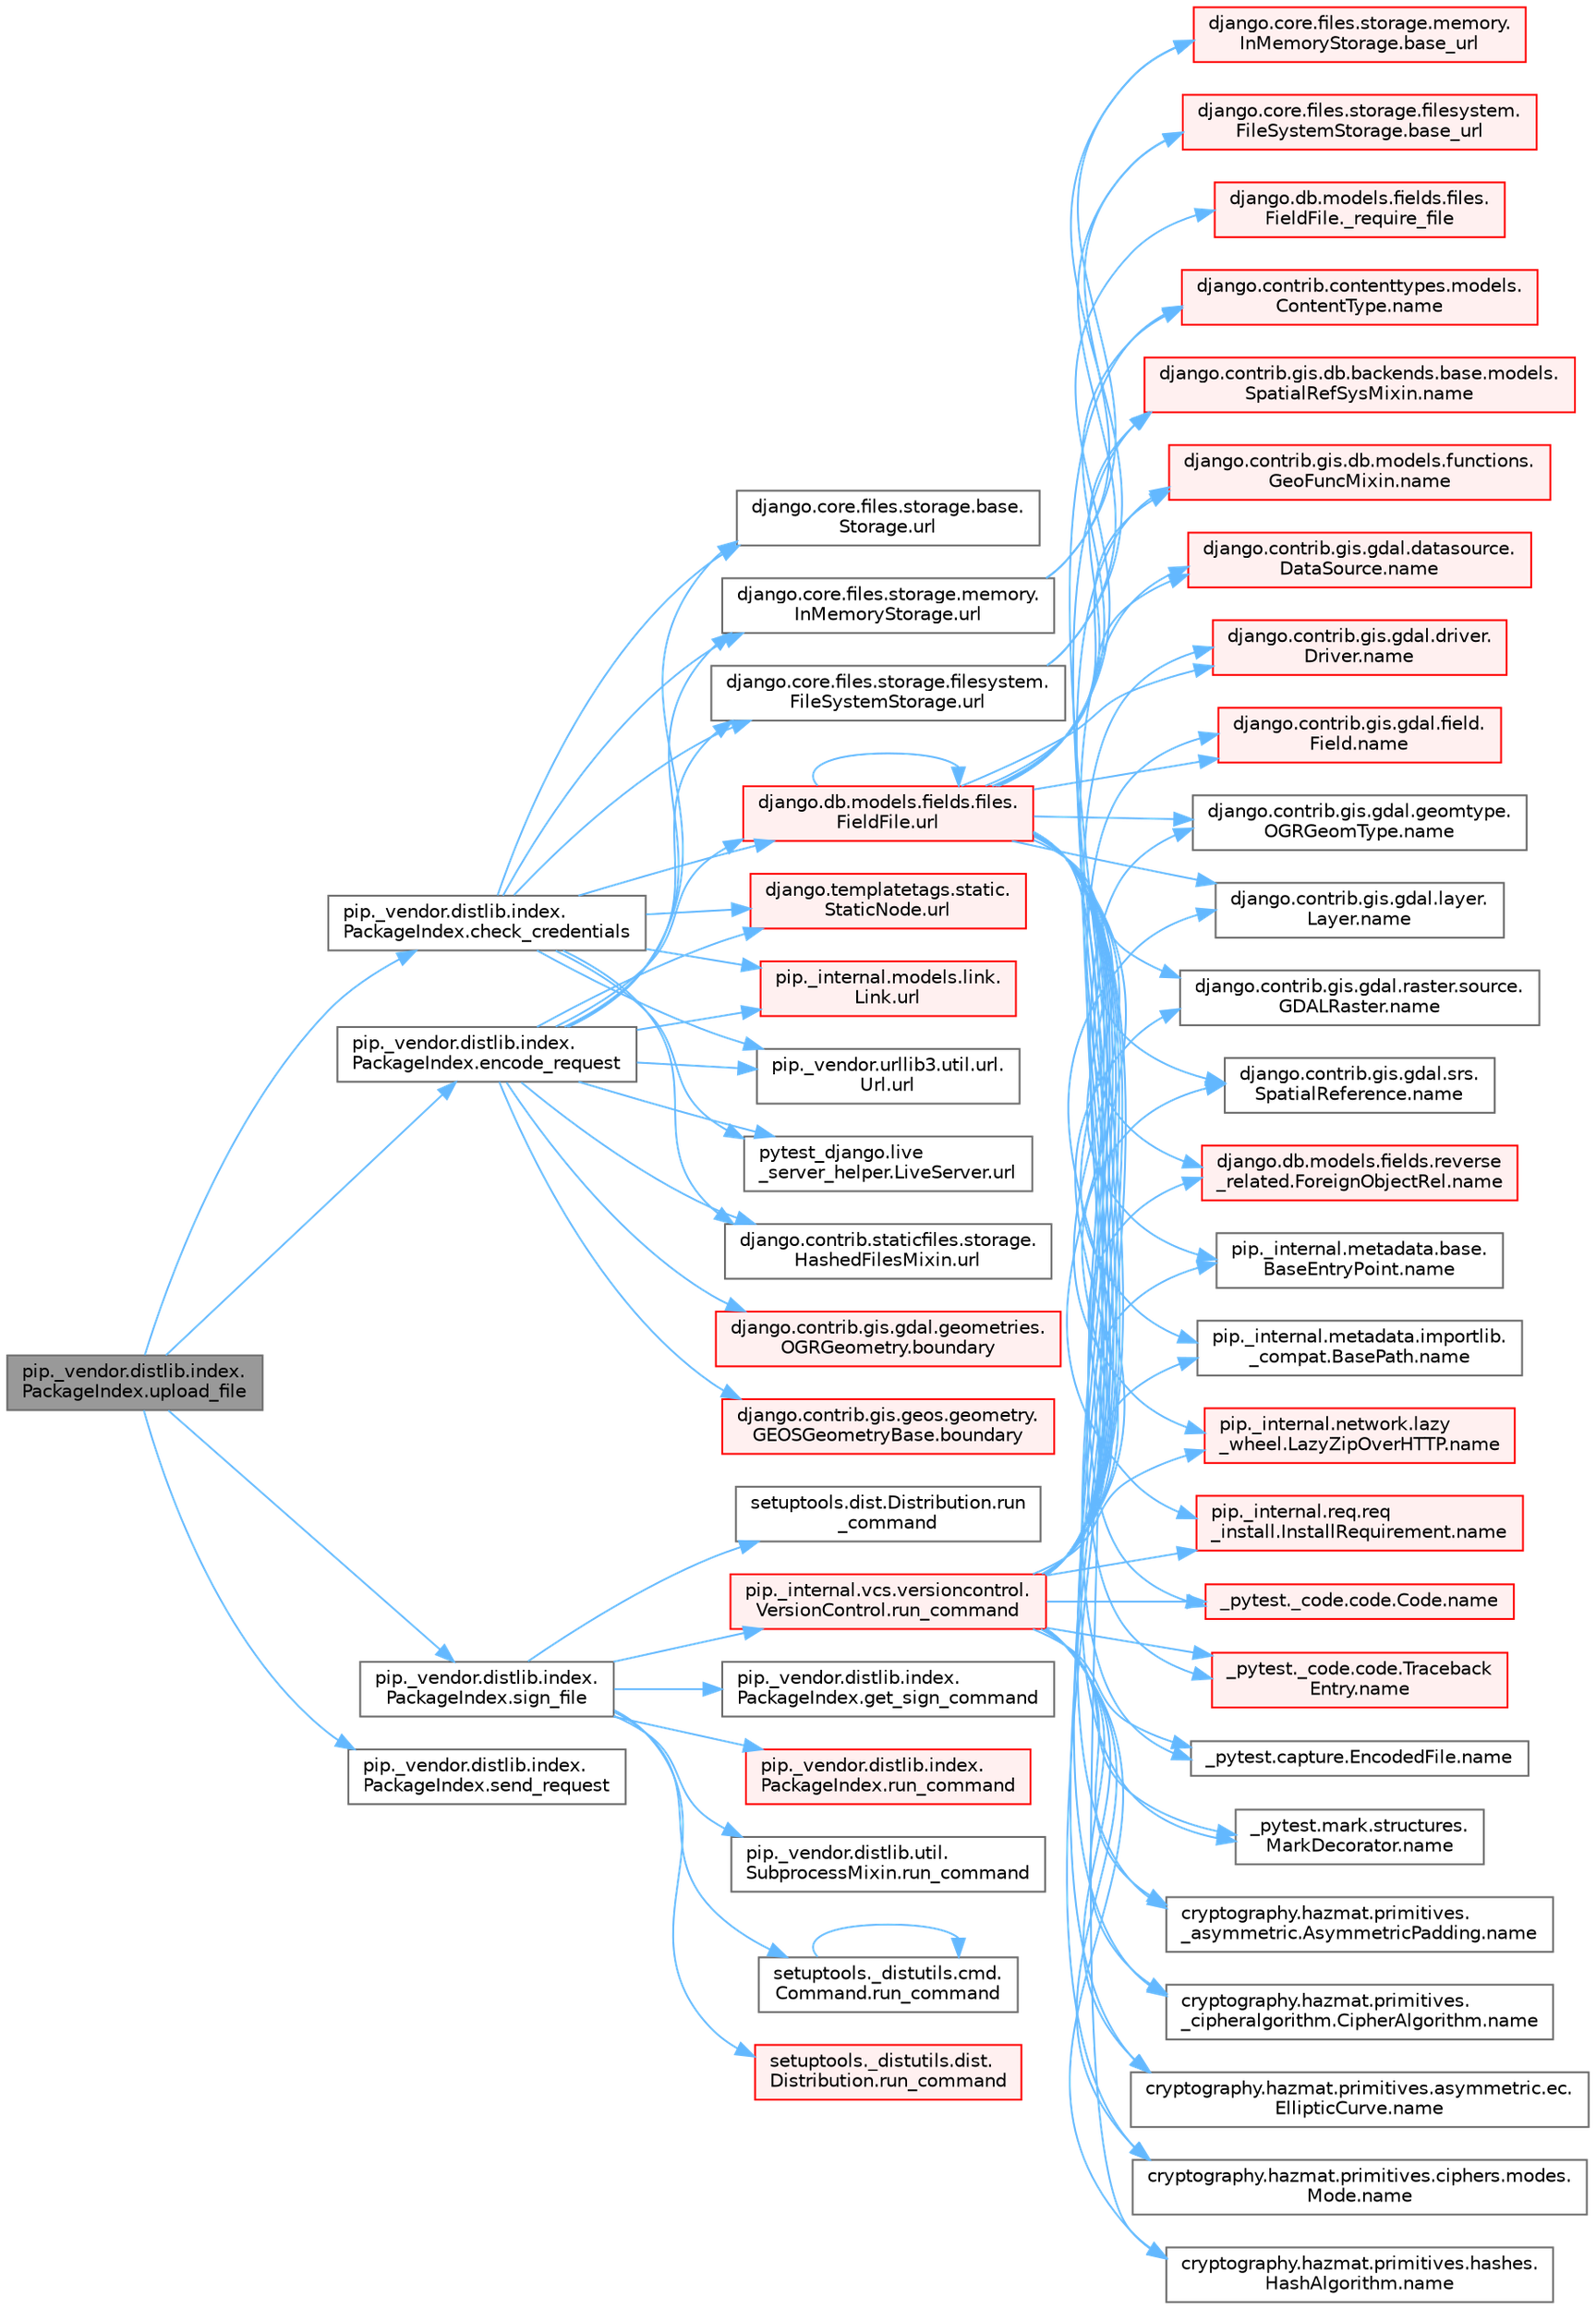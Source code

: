 digraph "pip._vendor.distlib.index.PackageIndex.upload_file"
{
 // LATEX_PDF_SIZE
  bgcolor="transparent";
  edge [fontname=Helvetica,fontsize=10,labelfontname=Helvetica,labelfontsize=10];
  node [fontname=Helvetica,fontsize=10,shape=box,height=0.2,width=0.4];
  rankdir="LR";
  Node1 [id="Node000001",label="pip._vendor.distlib.index.\lPackageIndex.upload_file",height=0.2,width=0.4,color="gray40", fillcolor="grey60", style="filled", fontcolor="black",tooltip=" "];
  Node1 -> Node2 [id="edge1_Node000001_Node000002",color="steelblue1",style="solid",tooltip=" "];
  Node2 [id="Node000002",label="pip._vendor.distlib.index.\lPackageIndex.check_credentials",height=0.2,width=0.4,color="grey40", fillcolor="white", style="filled",URL="$classpip_1_1__vendor_1_1distlib_1_1index_1_1_package_index.html#ace25b040947d873c461072c006501c8c",tooltip=" "];
  Node2 -> Node3 [id="edge2_Node000002_Node000003",color="steelblue1",style="solid",tooltip=" "];
  Node3 [id="Node000003",label="django.contrib.staticfiles.storage.\lHashedFilesMixin.url",height=0.2,width=0.4,color="grey40", fillcolor="white", style="filled",URL="$classdjango_1_1contrib_1_1staticfiles_1_1storage_1_1_hashed_files_mixin.html#a81f974c7dd835781c0da370a9b83c70e",tooltip=" "];
  Node2 -> Node4 [id="edge3_Node000002_Node000004",color="steelblue1",style="solid",tooltip=" "];
  Node4 [id="Node000004",label="django.core.files.storage.base.\lStorage.url",height=0.2,width=0.4,color="grey40", fillcolor="white", style="filled",URL="$classdjango_1_1core_1_1files_1_1storage_1_1base_1_1_storage.html#a536c05b2d068ca7f08976a4cbd8957f8",tooltip=" "];
  Node2 -> Node5 [id="edge4_Node000002_Node000005",color="steelblue1",style="solid",tooltip=" "];
  Node5 [id="Node000005",label="django.core.files.storage.filesystem.\lFileSystemStorage.url",height=0.2,width=0.4,color="grey40", fillcolor="white", style="filled",URL="$classdjango_1_1core_1_1files_1_1storage_1_1filesystem_1_1_file_system_storage.html#a3bfcbd43a95c6ee84835ca43de1b4a62",tooltip=" "];
  Node5 -> Node6 [id="edge5_Node000005_Node000006",color="steelblue1",style="solid",tooltip=" "];
  Node6 [id="Node000006",label="django.core.files.storage.filesystem.\lFileSystemStorage.base_url",height=0.2,width=0.4,color="red", fillcolor="#FFF0F0", style="filled",URL="$classdjango_1_1core_1_1files_1_1storage_1_1filesystem_1_1_file_system_storage.html#abfebd8ecb8a8b7bb71fabb308172b71d",tooltip=" "];
  Node5 -> Node8 [id="edge6_Node000005_Node000008",color="steelblue1",style="solid",tooltip=" "];
  Node8 [id="Node000008",label="django.core.files.storage.memory.\lInMemoryStorage.base_url",height=0.2,width=0.4,color="red", fillcolor="#FFF0F0", style="filled",URL="$classdjango_1_1core_1_1files_1_1storage_1_1memory_1_1_in_memory_storage.html#abe19b8e26aba6c42befadd718d35bf7d",tooltip=" "];
  Node2 -> Node9 [id="edge7_Node000002_Node000009",color="steelblue1",style="solid",tooltip=" "];
  Node9 [id="Node000009",label="django.core.files.storage.memory.\lInMemoryStorage.url",height=0.2,width=0.4,color="grey40", fillcolor="white", style="filled",URL="$classdjango_1_1core_1_1files_1_1storage_1_1memory_1_1_in_memory_storage.html#a3927991235f4ed2724a01497d99c8472",tooltip=" "];
  Node9 -> Node6 [id="edge8_Node000009_Node000006",color="steelblue1",style="solid",tooltip=" "];
  Node9 -> Node8 [id="edge9_Node000009_Node000008",color="steelblue1",style="solid",tooltip=" "];
  Node2 -> Node10 [id="edge10_Node000002_Node000010",color="steelblue1",style="solid",tooltip=" "];
  Node10 [id="Node000010",label="django.db.models.fields.files.\lFieldFile.url",height=0.2,width=0.4,color="red", fillcolor="#FFF0F0", style="filled",URL="$classdjango_1_1db_1_1models_1_1fields_1_1files_1_1_field_file.html#a068aaff04949963245840e3226b2c87a",tooltip=" "];
  Node10 -> Node11 [id="edge11_Node000010_Node000011",color="steelblue1",style="solid",tooltip=" "];
  Node11 [id="Node000011",label="django.db.models.fields.files.\lFieldFile._require_file",height=0.2,width=0.4,color="red", fillcolor="#FFF0F0", style="filled",URL="$classdjango_1_1db_1_1models_1_1fields_1_1files_1_1_field_file.html#a1cac893f5b8a18de2457265f1bf93b47",tooltip=" "];
  Node10 -> Node361 [id="edge12_Node000010_Node000361",color="steelblue1",style="solid",tooltip=" "];
  Node361 [id="Node000361",label="_pytest._code.code.Code.name",height=0.2,width=0.4,color="red", fillcolor="#FFF0F0", style="filled",URL="$class__pytest_1_1__code_1_1code_1_1_code.html#a1f3cbc53ca6df4a1bab12183694b6e78",tooltip=" "];
  Node10 -> Node362 [id="edge13_Node000010_Node000362",color="steelblue1",style="solid",tooltip=" "];
  Node362 [id="Node000362",label="_pytest._code.code.Traceback\lEntry.name",height=0.2,width=0.4,color="red", fillcolor="#FFF0F0", style="filled",URL="$class__pytest_1_1__code_1_1code_1_1_traceback_entry.html#a106b95c0753f41669fbfb8ee4c11ad3d",tooltip=" "];
  Node10 -> Node364 [id="edge14_Node000010_Node000364",color="steelblue1",style="solid",tooltip=" "];
  Node364 [id="Node000364",label="_pytest.capture.EncodedFile.name",height=0.2,width=0.4,color="grey40", fillcolor="white", style="filled",URL="$class__pytest_1_1capture_1_1_encoded_file.html#a738c73b5de21c7261d9e51f71e4f0397",tooltip=" "];
  Node10 -> Node365 [id="edge15_Node000010_Node000365",color="steelblue1",style="solid",tooltip=" "];
  Node365 [id="Node000365",label="_pytest.mark.structures.\lMarkDecorator.name",height=0.2,width=0.4,color="grey40", fillcolor="white", style="filled",URL="$class__pytest_1_1mark_1_1structures_1_1_mark_decorator.html#ae8f66760cda125450e0e3bd38689c72f",tooltip=" "];
  Node10 -> Node366 [id="edge16_Node000010_Node000366",color="steelblue1",style="solid",tooltip=" "];
  Node366 [id="Node000366",label="cryptography.hazmat.primitives.\l_asymmetric.AsymmetricPadding.name",height=0.2,width=0.4,color="grey40", fillcolor="white", style="filled",URL="$classcryptography_1_1hazmat_1_1primitives_1_1__asymmetric_1_1_asymmetric_padding.html#a8f72e8284cb336861a873ed5ce0e39b5",tooltip=" "];
  Node10 -> Node367 [id="edge17_Node000010_Node000367",color="steelblue1",style="solid",tooltip=" "];
  Node367 [id="Node000367",label="cryptography.hazmat.primitives.\l_cipheralgorithm.CipherAlgorithm.name",height=0.2,width=0.4,color="grey40", fillcolor="white", style="filled",URL="$classcryptography_1_1hazmat_1_1primitives_1_1__cipheralgorithm_1_1_cipher_algorithm.html#a50567a5c3388450ab7aa883ab34a1ac7",tooltip=" "];
  Node10 -> Node368 [id="edge18_Node000010_Node000368",color="steelblue1",style="solid",tooltip=" "];
  Node368 [id="Node000368",label="cryptography.hazmat.primitives.asymmetric.ec.\lEllipticCurve.name",height=0.2,width=0.4,color="grey40", fillcolor="white", style="filled",URL="$classcryptography_1_1hazmat_1_1primitives_1_1asymmetric_1_1ec_1_1_elliptic_curve.html#a2775c4e945309a6c7ea33dace1698a60",tooltip=" "];
  Node10 -> Node369 [id="edge19_Node000010_Node000369",color="steelblue1",style="solid",tooltip=" "];
  Node369 [id="Node000369",label="cryptography.hazmat.primitives.ciphers.modes.\lMode.name",height=0.2,width=0.4,color="grey40", fillcolor="white", style="filled",URL="$classcryptography_1_1hazmat_1_1primitives_1_1ciphers_1_1modes_1_1_mode.html#a99d93fd1370a2abbb5bb5cffbd5ff0f7",tooltip=" "];
  Node10 -> Node370 [id="edge20_Node000010_Node000370",color="steelblue1",style="solid",tooltip=" "];
  Node370 [id="Node000370",label="cryptography.hazmat.primitives.hashes.\lHashAlgorithm.name",height=0.2,width=0.4,color="grey40", fillcolor="white", style="filled",URL="$classcryptography_1_1hazmat_1_1primitives_1_1hashes_1_1_hash_algorithm.html#a42c7e1582d9b46a015774af9e5cbbb0b",tooltip=" "];
  Node10 -> Node371 [id="edge21_Node000010_Node000371",color="steelblue1",style="solid",tooltip=" "];
  Node371 [id="Node000371",label="django.contrib.contenttypes.models.\lContentType.name",height=0.2,width=0.4,color="red", fillcolor="#FFF0F0", style="filled",URL="$classdjango_1_1contrib_1_1contenttypes_1_1models_1_1_content_type.html#a305b62f56597bb2e4823dcf5e6ccdcf8",tooltip=" "];
  Node10 -> Node373 [id="edge22_Node000010_Node000373",color="steelblue1",style="solid",tooltip=" "];
  Node373 [id="Node000373",label="django.contrib.gis.db.backends.base.models.\lSpatialRefSysMixin.name",height=0.2,width=0.4,color="red", fillcolor="#FFF0F0", style="filled",URL="$classdjango_1_1contrib_1_1gis_1_1db_1_1backends_1_1base_1_1models_1_1_spatial_ref_sys_mixin.html#a56fe36e786b49160249395f453dd1cab",tooltip=" "];
  Node10 -> Node374 [id="edge23_Node000010_Node000374",color="steelblue1",style="solid",tooltip=" "];
  Node374 [id="Node000374",label="django.contrib.gis.db.models.functions.\lGeoFuncMixin.name",height=0.2,width=0.4,color="red", fillcolor="#FFF0F0", style="filled",URL="$classdjango_1_1contrib_1_1gis_1_1db_1_1models_1_1functions_1_1_geo_func_mixin.html#adeeb6b2c9db337396468712e919af622",tooltip=" "];
  Node10 -> Node375 [id="edge24_Node000010_Node000375",color="steelblue1",style="solid",tooltip=" "];
  Node375 [id="Node000375",label="django.contrib.gis.gdal.datasource.\lDataSource.name",height=0.2,width=0.4,color="red", fillcolor="#FFF0F0", style="filled",URL="$classdjango_1_1contrib_1_1gis_1_1gdal_1_1datasource_1_1_data_source.html#aaa98728c7ef6f4d96c689550e8af3ed5",tooltip=" "];
  Node10 -> Node389 [id="edge25_Node000010_Node000389",color="steelblue1",style="solid",tooltip=" "];
  Node389 [id="Node000389",label="django.contrib.gis.gdal.driver.\lDriver.name",height=0.2,width=0.4,color="red", fillcolor="#FFF0F0", style="filled",URL="$classdjango_1_1contrib_1_1gis_1_1gdal_1_1driver_1_1_driver.html#aaa5d4d1b9fd762839db84d1e56e36b7f",tooltip=" "];
  Node10 -> Node390 [id="edge26_Node000010_Node000390",color="steelblue1",style="solid",tooltip=" "];
  Node390 [id="Node000390",label="django.contrib.gis.gdal.field.\lField.name",height=0.2,width=0.4,color="red", fillcolor="#FFF0F0", style="filled",URL="$classdjango_1_1contrib_1_1gis_1_1gdal_1_1field_1_1_field.html#a28a3b0af5006d5abf34d5b1497011368",tooltip=" "];
  Node10 -> Node391 [id="edge27_Node000010_Node000391",color="steelblue1",style="solid",tooltip=" "];
  Node391 [id="Node000391",label="django.contrib.gis.gdal.geomtype.\lOGRGeomType.name",height=0.2,width=0.4,color="grey40", fillcolor="white", style="filled",URL="$classdjango_1_1contrib_1_1gis_1_1gdal_1_1geomtype_1_1_o_g_r_geom_type.html#a719b3100682ab8df79fd8a2484163b8e",tooltip=" "];
  Node10 -> Node392 [id="edge28_Node000010_Node000392",color="steelblue1",style="solid",tooltip=" "];
  Node392 [id="Node000392",label="django.contrib.gis.gdal.layer.\lLayer.name",height=0.2,width=0.4,color="grey40", fillcolor="white", style="filled",URL="$classdjango_1_1contrib_1_1gis_1_1gdal_1_1layer_1_1_layer.html#a53791d8e2fe8b1ca86b426a625e7d66c",tooltip=" "];
  Node10 -> Node393 [id="edge29_Node000010_Node000393",color="steelblue1",style="solid",tooltip=" "];
  Node393 [id="Node000393",label="django.contrib.gis.gdal.raster.source.\lGDALRaster.name",height=0.2,width=0.4,color="grey40", fillcolor="white", style="filled",URL="$classdjango_1_1contrib_1_1gis_1_1gdal_1_1raster_1_1source_1_1_g_d_a_l_raster.html#a6cca2a8eca0ab4ff2e89f0f0cce590d1",tooltip=" "];
  Node10 -> Node394 [id="edge30_Node000010_Node000394",color="steelblue1",style="solid",tooltip=" "];
  Node394 [id="Node000394",label="django.contrib.gis.gdal.srs.\lSpatialReference.name",height=0.2,width=0.4,color="grey40", fillcolor="white", style="filled",URL="$classdjango_1_1contrib_1_1gis_1_1gdal_1_1srs_1_1_spatial_reference.html#ac2c9d37b41ae1a91ca63a7046590d603",tooltip=" "];
  Node10 -> Node395 [id="edge31_Node000010_Node000395",color="steelblue1",style="solid",tooltip=" "];
  Node395 [id="Node000395",label="django.db.models.fields.reverse\l_related.ForeignObjectRel.name",height=0.2,width=0.4,color="red", fillcolor="#FFF0F0", style="filled",URL="$classdjango_1_1db_1_1models_1_1fields_1_1reverse__related_1_1_foreign_object_rel.html#a5c0c2387142987d2c9582e677e90b5d7",tooltip=" "];
  Node10 -> Node396 [id="edge32_Node000010_Node000396",color="steelblue1",style="solid",tooltip=" "];
  Node396 [id="Node000396",label="pip._internal.metadata.base.\lBaseEntryPoint.name",height=0.2,width=0.4,color="grey40", fillcolor="white", style="filled",URL="$classpip_1_1__internal_1_1metadata_1_1base_1_1_base_entry_point.html#acd0c7299966258aeb0876da26520233d",tooltip=" "];
  Node10 -> Node397 [id="edge33_Node000010_Node000397",color="steelblue1",style="solid",tooltip=" "];
  Node397 [id="Node000397",label="pip._internal.metadata.importlib.\l_compat.BasePath.name",height=0.2,width=0.4,color="grey40", fillcolor="white", style="filled",URL="$classpip_1_1__internal_1_1metadata_1_1importlib_1_1__compat_1_1_base_path.html#aa5b4e00be6be00e1bd599909ae50bc00",tooltip=" "];
  Node10 -> Node398 [id="edge34_Node000010_Node000398",color="steelblue1",style="solid",tooltip=" "];
  Node398 [id="Node000398",label="pip._internal.network.lazy\l_wheel.LazyZipOverHTTP.name",height=0.2,width=0.4,color="red", fillcolor="#FFF0F0", style="filled",URL="$classpip_1_1__internal_1_1network_1_1lazy__wheel_1_1_lazy_zip_over_h_t_t_p.html#a59403bb703d375caa6c1dda7573257a1",tooltip=" "];
  Node10 -> Node399 [id="edge35_Node000010_Node000399",color="steelblue1",style="solid",tooltip=" "];
  Node399 [id="Node000399",label="pip._internal.req.req\l_install.InstallRequirement.name",height=0.2,width=0.4,color="red", fillcolor="#FFF0F0", style="filled",URL="$classpip_1_1__internal_1_1req_1_1req__install_1_1_install_requirement.html#a6b019e16ae98576ae64c68e0f5824e34",tooltip=" "];
  Node10 -> Node10 [id="edge36_Node000010_Node000010",color="steelblue1",style="solid",tooltip=" "];
  Node2 -> Node2105 [id="edge37_Node000002_Node002105",color="steelblue1",style="solid",tooltip=" "];
  Node2105 [id="Node002105",label="django.templatetags.static.\lStaticNode.url",height=0.2,width=0.4,color="red", fillcolor="#FFF0F0", style="filled",URL="$classdjango_1_1templatetags_1_1static_1_1_static_node.html#a115d09ea1992e51f4b56d0e8b24abfb3",tooltip=" "];
  Node2 -> Node2108 [id="edge38_Node000002_Node002108",color="steelblue1",style="solid",tooltip=" "];
  Node2108 [id="Node002108",label="pip._internal.models.link.\lLink.url",height=0.2,width=0.4,color="red", fillcolor="#FFF0F0", style="filled",URL="$classpip_1_1__internal_1_1models_1_1link_1_1_link.html#a6a4e9c09f8076390a11cc9b3fe51aede",tooltip=" "];
  Node2 -> Node2110 [id="edge39_Node000002_Node002110",color="steelblue1",style="solid",tooltip=" "];
  Node2110 [id="Node002110",label="pip._vendor.urllib3.util.url.\lUrl.url",height=0.2,width=0.4,color="grey40", fillcolor="white", style="filled",URL="$classpip_1_1__vendor_1_1urllib3_1_1util_1_1url_1_1_url.html#a24a8206971ff2333245142ccff2daef2",tooltip=" "];
  Node2 -> Node2111 [id="edge40_Node000002_Node002111",color="steelblue1",style="solid",tooltip=" "];
  Node2111 [id="Node002111",label="pytest_django.live\l_server_helper.LiveServer.url",height=0.2,width=0.4,color="grey40", fillcolor="white", style="filled",URL="$classpytest__django_1_1live__server__helper_1_1_live_server.html#ae01d36904f93cefc0440a88f8e9a4c30",tooltip=" "];
  Node1 -> Node4527 [id="edge41_Node000001_Node004527",color="steelblue1",style="solid",tooltip=" "];
  Node4527 [id="Node004527",label="pip._vendor.distlib.index.\lPackageIndex.encode_request",height=0.2,width=0.4,color="grey40", fillcolor="white", style="filled",URL="$classpip_1_1__vendor_1_1distlib_1_1index_1_1_package_index.html#a795ad166cf5470b75ce142e9ca2bc617",tooltip=" "];
  Node4527 -> Node4528 [id="edge42_Node004527_Node004528",color="steelblue1",style="solid",tooltip=" "];
  Node4528 [id="Node004528",label="django.contrib.gis.gdal.geometries.\lOGRGeometry.boundary",height=0.2,width=0.4,color="red", fillcolor="#FFF0F0", style="filled",URL="$classdjango_1_1contrib_1_1gis_1_1gdal_1_1geometries_1_1_o_g_r_geometry.html#ae8fc24d2a57d7a0d0c1294a2b3cd9aa1",tooltip=" "];
  Node4527 -> Node4530 [id="edge43_Node004527_Node004530",color="steelblue1",style="solid",tooltip=" "];
  Node4530 [id="Node004530",label="django.contrib.gis.geos.geometry.\lGEOSGeometryBase.boundary",height=0.2,width=0.4,color="red", fillcolor="#FFF0F0", style="filled",URL="$classdjango_1_1contrib_1_1gis_1_1geos_1_1geometry_1_1_g_e_o_s_geometry_base.html#afc15d96ca968dc323d92be86d20c0fee",tooltip=" "];
  Node4527 -> Node3 [id="edge44_Node004527_Node000003",color="steelblue1",style="solid",tooltip=" "];
  Node4527 -> Node4 [id="edge45_Node004527_Node000004",color="steelblue1",style="solid",tooltip=" "];
  Node4527 -> Node5 [id="edge46_Node004527_Node000005",color="steelblue1",style="solid",tooltip=" "];
  Node4527 -> Node9 [id="edge47_Node004527_Node000009",color="steelblue1",style="solid",tooltip=" "];
  Node4527 -> Node10 [id="edge48_Node004527_Node000010",color="steelblue1",style="solid",tooltip=" "];
  Node4527 -> Node2105 [id="edge49_Node004527_Node002105",color="steelblue1",style="solid",tooltip=" "];
  Node4527 -> Node2108 [id="edge50_Node004527_Node002108",color="steelblue1",style="solid",tooltip=" "];
  Node4527 -> Node2110 [id="edge51_Node004527_Node002110",color="steelblue1",style="solid",tooltip=" "];
  Node4527 -> Node2111 [id="edge52_Node004527_Node002111",color="steelblue1",style="solid",tooltip=" "];
  Node1 -> Node4531 [id="edge53_Node000001_Node004531",color="steelblue1",style="solid",tooltip=" "];
  Node4531 [id="Node004531",label="pip._vendor.distlib.index.\lPackageIndex.send_request",height=0.2,width=0.4,color="grey40", fillcolor="white", style="filled",URL="$classpip_1_1__vendor_1_1distlib_1_1index_1_1_package_index.html#a623407949276aff7f0d4fb2ecd1ce604",tooltip=" "];
  Node1 -> Node4532 [id="edge54_Node000001_Node004532",color="steelblue1",style="solid",tooltip=" "];
  Node4532 [id="Node004532",label="pip._vendor.distlib.index.\lPackageIndex.sign_file",height=0.2,width=0.4,color="grey40", fillcolor="white", style="filled",URL="$classpip_1_1__vendor_1_1distlib_1_1index_1_1_package_index.html#ad24c4f5bfa20ab345bffcdf7e45d024e",tooltip=" "];
  Node4532 -> Node4533 [id="edge55_Node004532_Node004533",color="steelblue1",style="solid",tooltip=" "];
  Node4533 [id="Node004533",label="pip._vendor.distlib.index.\lPackageIndex.get_sign_command",height=0.2,width=0.4,color="grey40", fillcolor="white", style="filled",URL="$classpip_1_1__vendor_1_1distlib_1_1index_1_1_package_index.html#a37c112c870a5c1ba417db729b47118fe",tooltip=" "];
  Node4532 -> Node4357 [id="edge56_Node004532_Node004357",color="steelblue1",style="solid",tooltip=" "];
  Node4357 [id="Node004357",label="pip._internal.vcs.versioncontrol.\lVersionControl.run_command",height=0.2,width=0.4,color="red", fillcolor="#FFF0F0", style="filled",URL="$classpip_1_1__internal_1_1vcs_1_1versioncontrol_1_1_version_control.html#a7f3113dd29f4badd64da85b03c42c02c",tooltip=" "];
  Node4357 -> Node361 [id="edge57_Node004357_Node000361",color="steelblue1",style="solid",tooltip=" "];
  Node4357 -> Node362 [id="edge58_Node004357_Node000362",color="steelblue1",style="solid",tooltip=" "];
  Node4357 -> Node364 [id="edge59_Node004357_Node000364",color="steelblue1",style="solid",tooltip=" "];
  Node4357 -> Node365 [id="edge60_Node004357_Node000365",color="steelblue1",style="solid",tooltip=" "];
  Node4357 -> Node366 [id="edge61_Node004357_Node000366",color="steelblue1",style="solid",tooltip=" "];
  Node4357 -> Node367 [id="edge62_Node004357_Node000367",color="steelblue1",style="solid",tooltip=" "];
  Node4357 -> Node368 [id="edge63_Node004357_Node000368",color="steelblue1",style="solid",tooltip=" "];
  Node4357 -> Node369 [id="edge64_Node004357_Node000369",color="steelblue1",style="solid",tooltip=" "];
  Node4357 -> Node370 [id="edge65_Node004357_Node000370",color="steelblue1",style="solid",tooltip=" "];
  Node4357 -> Node371 [id="edge66_Node004357_Node000371",color="steelblue1",style="solid",tooltip=" "];
  Node4357 -> Node373 [id="edge67_Node004357_Node000373",color="steelblue1",style="solid",tooltip=" "];
  Node4357 -> Node374 [id="edge68_Node004357_Node000374",color="steelblue1",style="solid",tooltip=" "];
  Node4357 -> Node375 [id="edge69_Node004357_Node000375",color="steelblue1",style="solid",tooltip=" "];
  Node4357 -> Node389 [id="edge70_Node004357_Node000389",color="steelblue1",style="solid",tooltip=" "];
  Node4357 -> Node390 [id="edge71_Node004357_Node000390",color="steelblue1",style="solid",tooltip=" "];
  Node4357 -> Node391 [id="edge72_Node004357_Node000391",color="steelblue1",style="solid",tooltip=" "];
  Node4357 -> Node392 [id="edge73_Node004357_Node000392",color="steelblue1",style="solid",tooltip=" "];
  Node4357 -> Node393 [id="edge74_Node004357_Node000393",color="steelblue1",style="solid",tooltip=" "];
  Node4357 -> Node394 [id="edge75_Node004357_Node000394",color="steelblue1",style="solid",tooltip=" "];
  Node4357 -> Node395 [id="edge76_Node004357_Node000395",color="steelblue1",style="solid",tooltip=" "];
  Node4357 -> Node396 [id="edge77_Node004357_Node000396",color="steelblue1",style="solid",tooltip=" "];
  Node4357 -> Node397 [id="edge78_Node004357_Node000397",color="steelblue1",style="solid",tooltip=" "];
  Node4357 -> Node398 [id="edge79_Node004357_Node000398",color="steelblue1",style="solid",tooltip=" "];
  Node4357 -> Node399 [id="edge80_Node004357_Node000399",color="steelblue1",style="solid",tooltip=" "];
  Node4532 -> Node4358 [id="edge81_Node004532_Node004358",color="steelblue1",style="solid",tooltip=" "];
  Node4358 [id="Node004358",label="pip._vendor.distlib.index.\lPackageIndex.run_command",height=0.2,width=0.4,color="red", fillcolor="#FFF0F0", style="filled",URL="$classpip_1_1__vendor_1_1distlib_1_1index_1_1_package_index.html#acd7bac9eea76a4f817fcadc41b2c9892",tooltip=" "];
  Node4532 -> Node4359 [id="edge82_Node004532_Node004359",color="steelblue1",style="solid",tooltip=" "];
  Node4359 [id="Node004359",label="pip._vendor.distlib.util.\lSubprocessMixin.run_command",height=0.2,width=0.4,color="grey40", fillcolor="white", style="filled",URL="$classpip_1_1__vendor_1_1distlib_1_1util_1_1_subprocess_mixin.html#a67b639c1839416a8a0e96ca282d92002",tooltip=" "];
  Node4532 -> Node4360 [id="edge83_Node004532_Node004360",color="steelblue1",style="solid",tooltip=" "];
  Node4360 [id="Node004360",label="setuptools._distutils.cmd.\lCommand.run_command",height=0.2,width=0.4,color="grey40", fillcolor="white", style="filled",URL="$classsetuptools_1_1__distutils_1_1cmd_1_1_command.html#a4563751ee7f1d9e8fab0309f53ba8296",tooltip=" "];
  Node4360 -> Node4360 [id="edge84_Node004360_Node004360",color="steelblue1",style="solid",tooltip=" "];
  Node4532 -> Node4361 [id="edge85_Node004532_Node004361",color="steelblue1",style="solid",tooltip=" "];
  Node4361 [id="Node004361",label="setuptools._distutils.dist.\lDistribution.run_command",height=0.2,width=0.4,color="red", fillcolor="#FFF0F0", style="filled",URL="$classsetuptools_1_1__distutils_1_1dist_1_1_distribution.html#af88f5c28eb0069f7f38d97a6ec0b6aa3",tooltip=" "];
  Node4532 -> Node4372 [id="edge86_Node004532_Node004372",color="steelblue1",style="solid",tooltip=" "];
  Node4372 [id="Node004372",label="setuptools.dist.Distribution.run\l_command",height=0.2,width=0.4,color="grey40", fillcolor="white", style="filled",URL="$classsetuptools_1_1dist_1_1_distribution.html#ada44d31a730845b467a60aa9fb177bd0",tooltip=" "];
}
